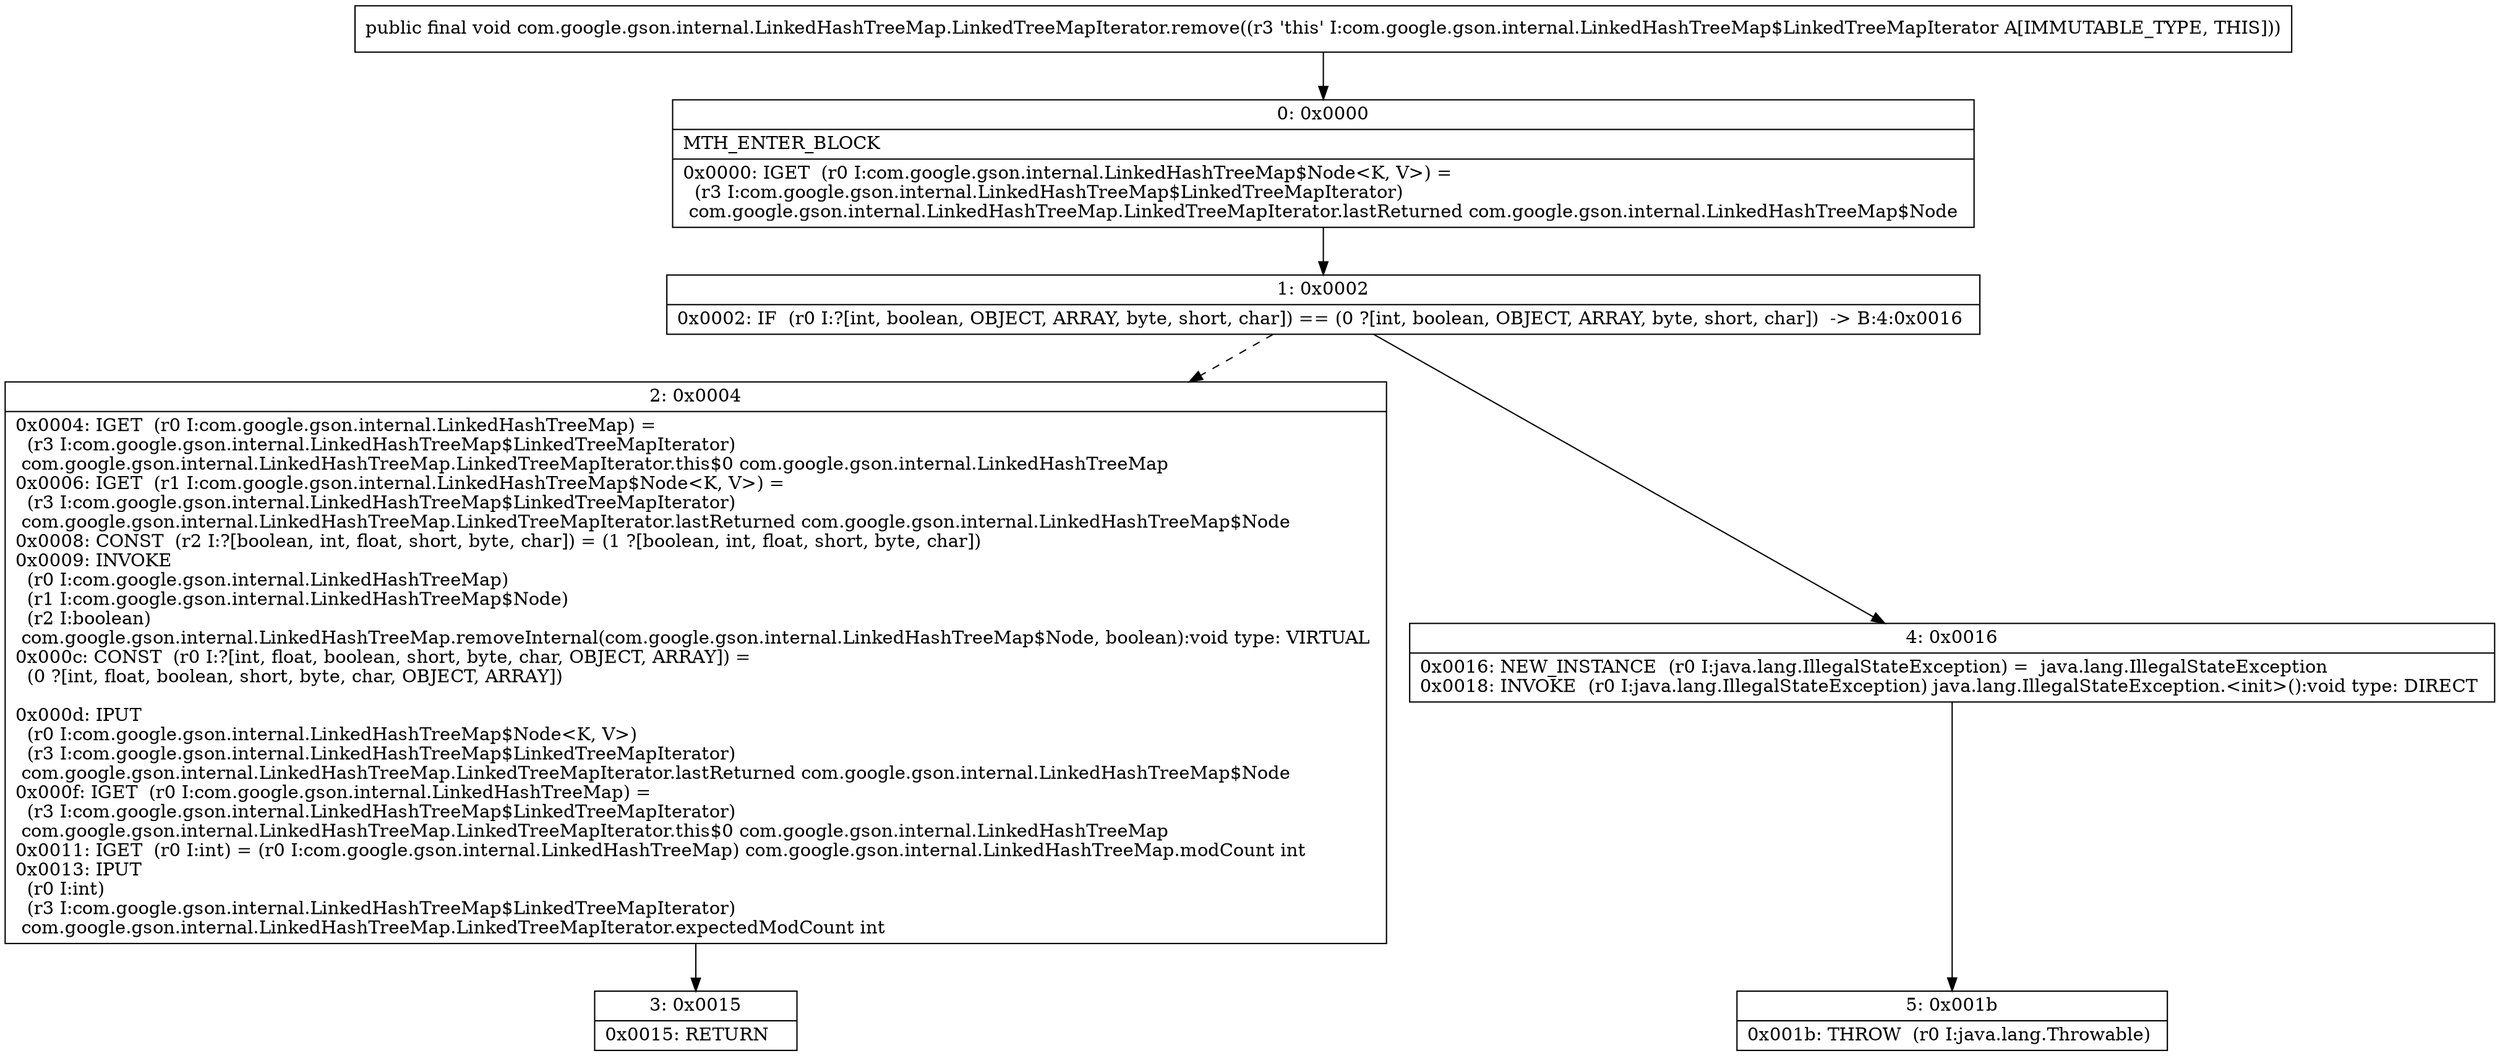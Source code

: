 digraph "CFG forcom.google.gson.internal.LinkedHashTreeMap.LinkedTreeMapIterator.remove()V" {
Node_0 [shape=record,label="{0\:\ 0x0000|MTH_ENTER_BLOCK\l|0x0000: IGET  (r0 I:com.google.gson.internal.LinkedHashTreeMap$Node\<K, V\>) = \l  (r3 I:com.google.gson.internal.LinkedHashTreeMap$LinkedTreeMapIterator)\l com.google.gson.internal.LinkedHashTreeMap.LinkedTreeMapIterator.lastReturned com.google.gson.internal.LinkedHashTreeMap$Node \l}"];
Node_1 [shape=record,label="{1\:\ 0x0002|0x0002: IF  (r0 I:?[int, boolean, OBJECT, ARRAY, byte, short, char]) == (0 ?[int, boolean, OBJECT, ARRAY, byte, short, char])  \-\> B:4:0x0016 \l}"];
Node_2 [shape=record,label="{2\:\ 0x0004|0x0004: IGET  (r0 I:com.google.gson.internal.LinkedHashTreeMap) = \l  (r3 I:com.google.gson.internal.LinkedHashTreeMap$LinkedTreeMapIterator)\l com.google.gson.internal.LinkedHashTreeMap.LinkedTreeMapIterator.this$0 com.google.gson.internal.LinkedHashTreeMap \l0x0006: IGET  (r1 I:com.google.gson.internal.LinkedHashTreeMap$Node\<K, V\>) = \l  (r3 I:com.google.gson.internal.LinkedHashTreeMap$LinkedTreeMapIterator)\l com.google.gson.internal.LinkedHashTreeMap.LinkedTreeMapIterator.lastReturned com.google.gson.internal.LinkedHashTreeMap$Node \l0x0008: CONST  (r2 I:?[boolean, int, float, short, byte, char]) = (1 ?[boolean, int, float, short, byte, char]) \l0x0009: INVOKE  \l  (r0 I:com.google.gson.internal.LinkedHashTreeMap)\l  (r1 I:com.google.gson.internal.LinkedHashTreeMap$Node)\l  (r2 I:boolean)\l com.google.gson.internal.LinkedHashTreeMap.removeInternal(com.google.gson.internal.LinkedHashTreeMap$Node, boolean):void type: VIRTUAL \l0x000c: CONST  (r0 I:?[int, float, boolean, short, byte, char, OBJECT, ARRAY]) = \l  (0 ?[int, float, boolean, short, byte, char, OBJECT, ARRAY])\l \l0x000d: IPUT  \l  (r0 I:com.google.gson.internal.LinkedHashTreeMap$Node\<K, V\>)\l  (r3 I:com.google.gson.internal.LinkedHashTreeMap$LinkedTreeMapIterator)\l com.google.gson.internal.LinkedHashTreeMap.LinkedTreeMapIterator.lastReturned com.google.gson.internal.LinkedHashTreeMap$Node \l0x000f: IGET  (r0 I:com.google.gson.internal.LinkedHashTreeMap) = \l  (r3 I:com.google.gson.internal.LinkedHashTreeMap$LinkedTreeMapIterator)\l com.google.gson.internal.LinkedHashTreeMap.LinkedTreeMapIterator.this$0 com.google.gson.internal.LinkedHashTreeMap \l0x0011: IGET  (r0 I:int) = (r0 I:com.google.gson.internal.LinkedHashTreeMap) com.google.gson.internal.LinkedHashTreeMap.modCount int \l0x0013: IPUT  \l  (r0 I:int)\l  (r3 I:com.google.gson.internal.LinkedHashTreeMap$LinkedTreeMapIterator)\l com.google.gson.internal.LinkedHashTreeMap.LinkedTreeMapIterator.expectedModCount int \l}"];
Node_3 [shape=record,label="{3\:\ 0x0015|0x0015: RETURN   \l}"];
Node_4 [shape=record,label="{4\:\ 0x0016|0x0016: NEW_INSTANCE  (r0 I:java.lang.IllegalStateException) =  java.lang.IllegalStateException \l0x0018: INVOKE  (r0 I:java.lang.IllegalStateException) java.lang.IllegalStateException.\<init\>():void type: DIRECT \l}"];
Node_5 [shape=record,label="{5\:\ 0x001b|0x001b: THROW  (r0 I:java.lang.Throwable) \l}"];
MethodNode[shape=record,label="{public final void com.google.gson.internal.LinkedHashTreeMap.LinkedTreeMapIterator.remove((r3 'this' I:com.google.gson.internal.LinkedHashTreeMap$LinkedTreeMapIterator A[IMMUTABLE_TYPE, THIS])) }"];
MethodNode -> Node_0;
Node_0 -> Node_1;
Node_1 -> Node_2[style=dashed];
Node_1 -> Node_4;
Node_2 -> Node_3;
Node_4 -> Node_5;
}

